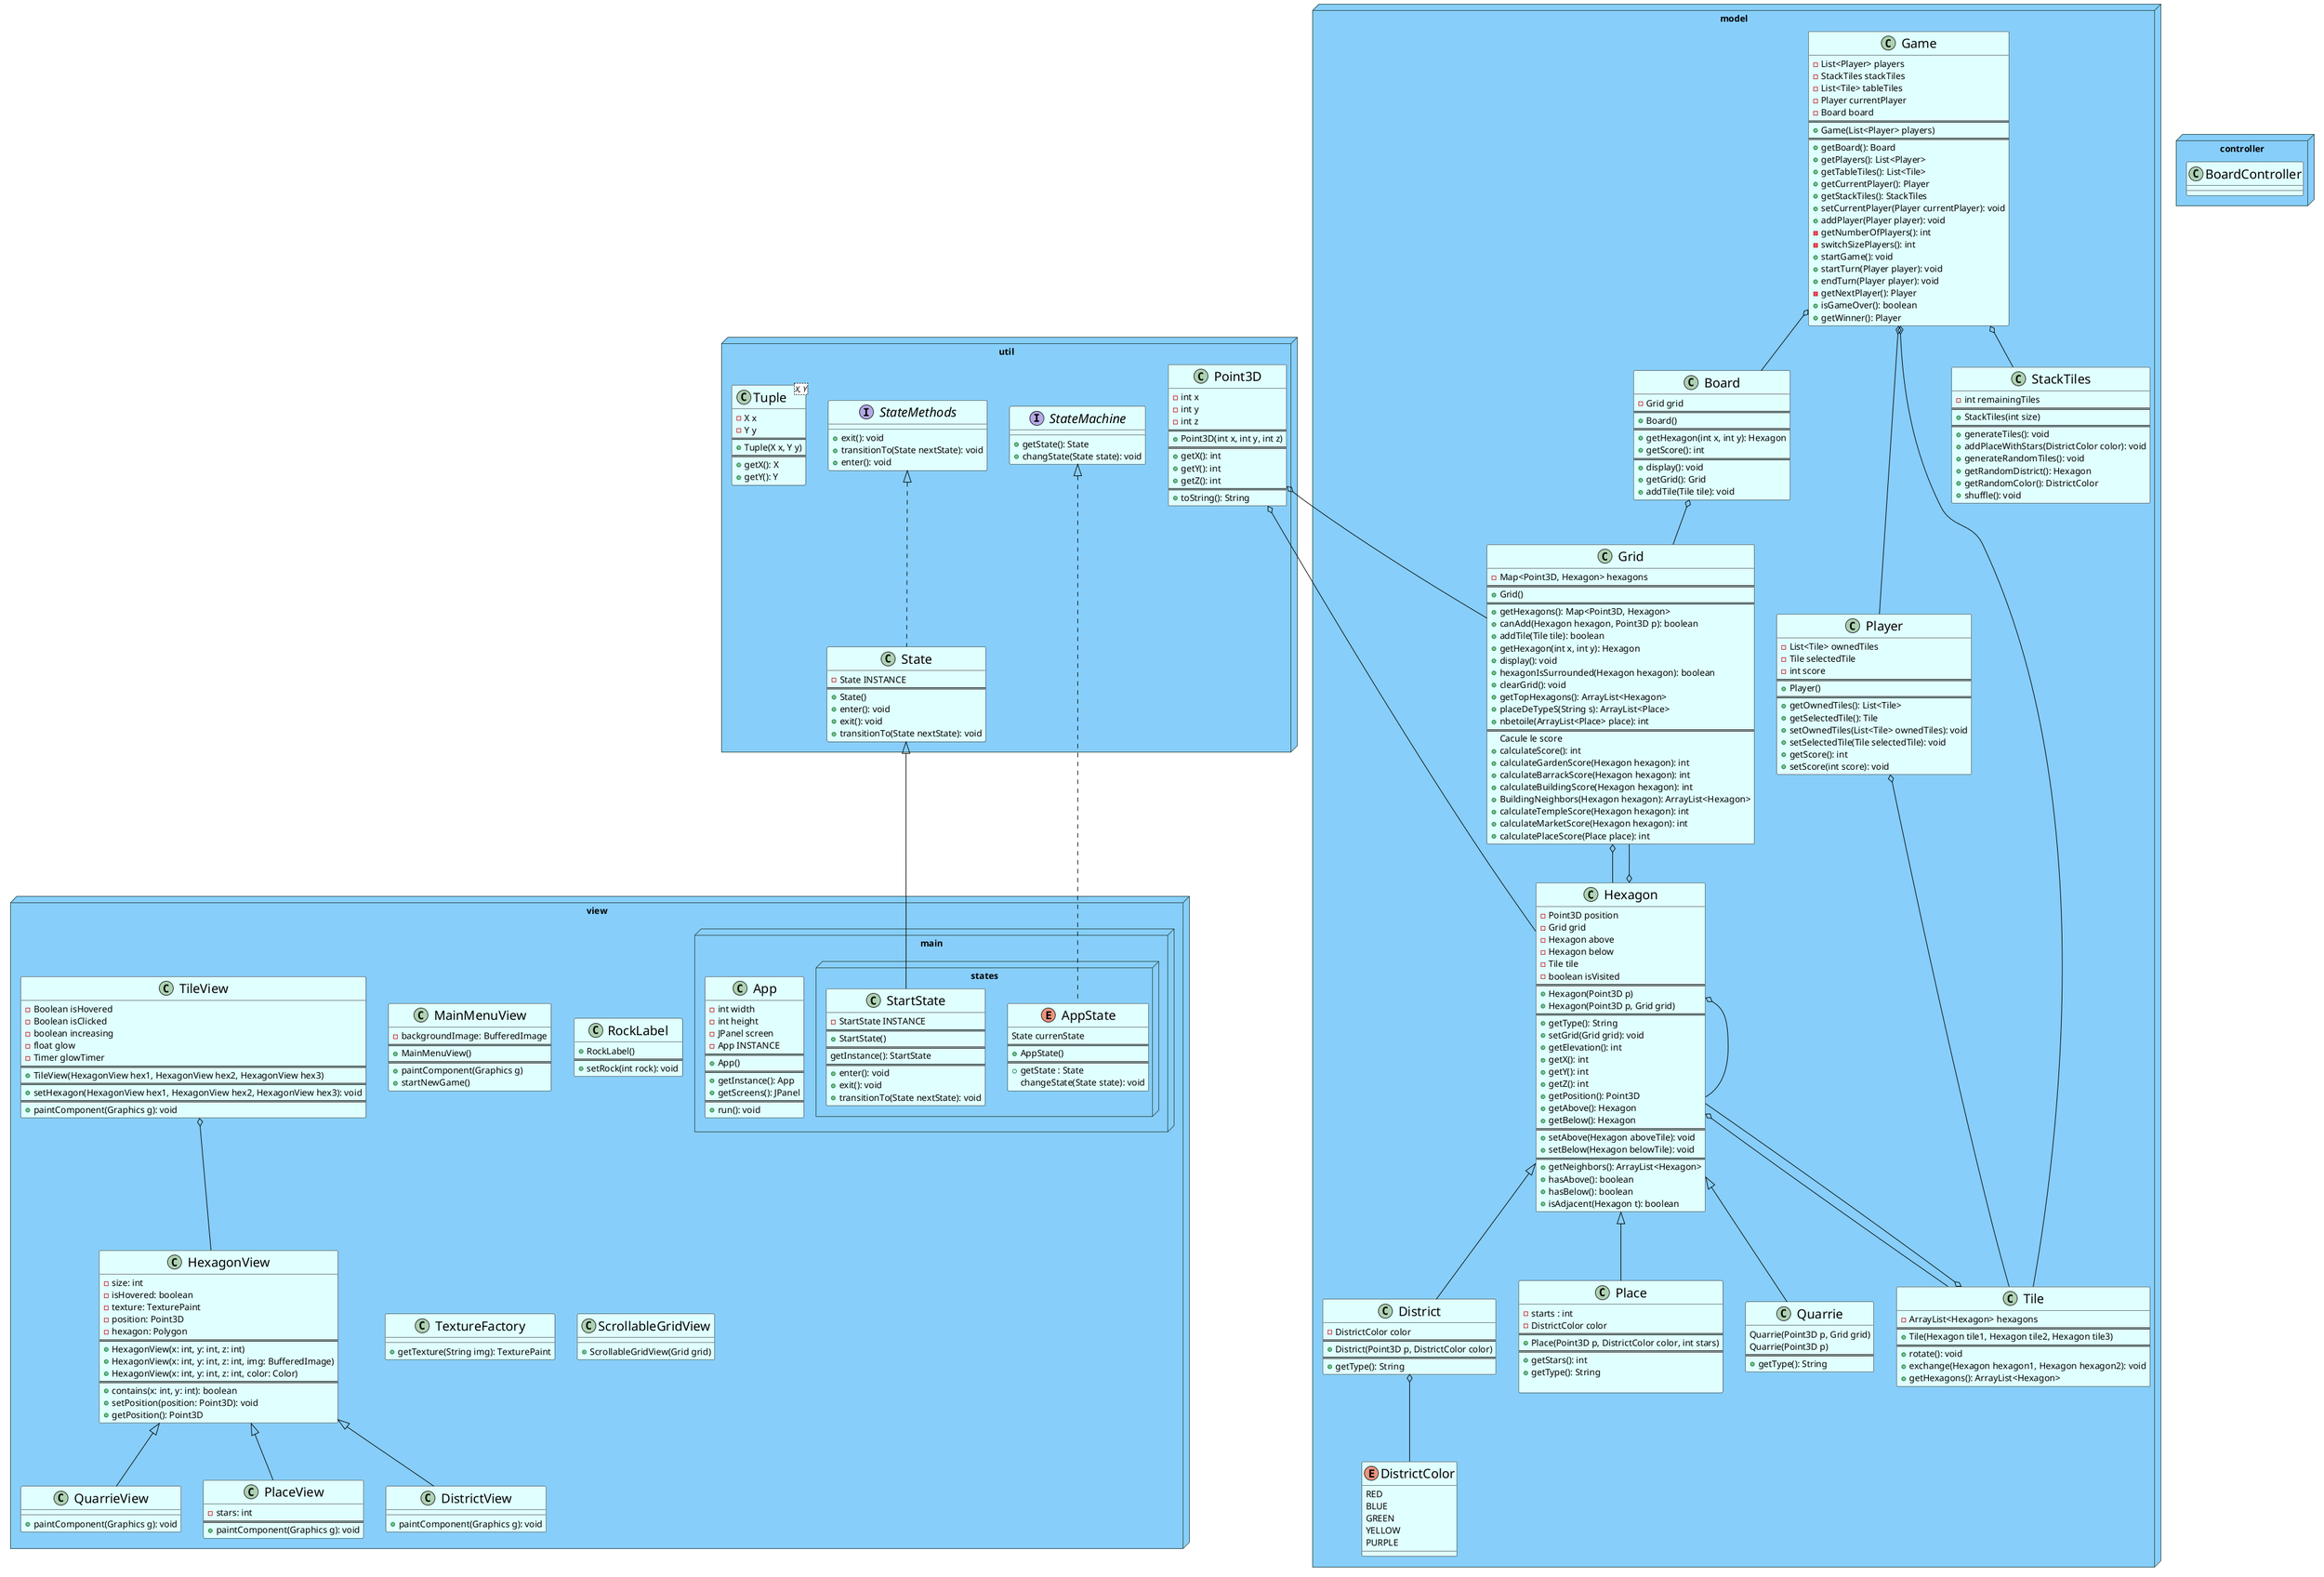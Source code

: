 @startuml

!define TILE_SIZE 20
!define BORDER_SIZE 1

skinparam class {
    BackgroundColor LightCyan
    BorderColor Black
    ArrowColor Black
    FontName Arial
    FontSize 20
}

skinparam stereotypeCBackgroundColor LightGray
skinparam stereotypeCBorderColor Black

skinparam package {
            BackgroundColor LightSkyBlue
            BorderColor DarkSlateGray
            FontColor DarkSlateGray
            ArrowColor DarkSlateGray
            FontName Arial
            FontSize 30
}

package model <<Node>>{

    class Board {
        - Grid grid
        ==
        + Board()
        ==
        + getHexagon(int x, int y): Hexagon
        + getScore(): int
        ==
        + display(): void
        + getGrid(): Grid
        + addTile(Tile tile): void
    }

    class Game {
        - List<Player> players
        - StackTiles stackTiles
        - List<Tile> tableTiles
        - Player currentPlayer
        - Board board
        ==
        + Game(List<Player> players)
        ==
        + getBoard(): Board
        + getPlayers(): List<Player>
        + getTableTiles(): List<Tile>
        + getCurrentPlayer(): Player
        + getStackTiles(): StackTiles
        + setCurrentPlayer(Player currentPlayer): void
        + addPlayer(Player player): void
        - getNumberOfPlayers(): int
        - switchSizePlayers(): int
        + startGame(): void
        + startTurn(Player player): void
        + endTurn(Player player): void
        - getNextPlayer(): Player
        + isGameOver(): boolean
        + getWinner(): Player
    }

    class Player {
        - List<Tile> ownedTiles
        - Tile selectedTile
        - int score
        ==
        + Player()
        ==
        + getOwnedTiles(): List<Tile>
        + getSelectedTile(): Tile
        + setOwnedTiles(List<Tile> ownedTiles): void
        + setSelectedTile(Tile selectedTile): void
        + getScore(): int
        + setScore(int score): void
    }

    class Tile {
        - ArrayList<Hexagon> hexagons
        ==
        + Tile(Hexagon tile1, Hexagon tile2, Hexagon tile3)
        ==
        + rotate(): void
        + exchange(Hexagon hexagon1, Hexagon hexagon2): void
        + getHexagons(): ArrayList<Hexagon>
    }

    class Hexagon {
        - Point3D position
        - Grid grid
        - Hexagon above
        - Hexagon below
        - Tile tile
        - boolean isVisited
        ==
        + Hexagon(Point3D p)
        + Hexagon(Point3D p, Grid grid)
        ==
        + getType(): String
        + setGrid(Grid grid): void
        + getElevation(): int
        + getX(): int
        + getY(): int
        + getZ(): int
        + getPosition(): Point3D
        + getAbove(): Hexagon
        + getBelow(): Hexagon
        ==
        + setAbove(Hexagon aboveTile): void
        + setBelow(Hexagon belowTile): void
        ==
        + getNeighbors(): ArrayList<Hexagon>
        + hasAbove(): boolean
        + hasBelow(): boolean
        + isAdjacent(Hexagon t): boolean
    }

    class Grid {
            - Map<Point3D, Hexagon> hexagons
            ==
            + Grid()
            ==
            + getHexagons(): Map<Point3D, Hexagon>
            + canAdd(Hexagon hexagon, Point3D p): boolean
            + addTile(Tile tile): boolean
            + getHexagon(int x, int y): Hexagon
            + display(): void
            + hexagonIsSurrounded(Hexagon hexagon): boolean
            + clearGrid(): void
            + getTopHexagons(): ArrayList<Hexagon>
            + placeDeTypeS(String s): ArrayList<Place>
            + nbetoile(ArrayList<Place> place): int
            ==
            Cacule le score
            + calculateScore(): int
            + calculateGardenScore(Hexagon hexagon): int
            + calculateBarrackScore(Hexagon hexagon): int
            + calculateBuildingScore(Hexagon hexagon): int
            + BuildingNeighbors(Hexagon hexagon): ArrayList<Hexagon>
            + calculateTempleScore(Hexagon hexagon): int
            + calculateMarketScore(Hexagon hexagon): int
            + calculatePlaceScore(Place place): int
    }

    enum DistrictColor {
        RED
        BLUE
        GREEN
        YELLOW
        PURPLE
    }

    class District extends Hexagon{
        - DistrictColor color
        ==
        + District(Point3D p, DistrictColor color)
        ==
        + getType(): String
    }

    class Place extends Hexagon{
        - starts : int
        - DistrictColor color
        ==
        + Place(Point3D p, DistrictColor color, int stars)
        ==
        + getStars(): int
        + getType(): String

    }

    class Quarrie extends Hexagon{
        Quarrie(Point3D p, Grid grid)
        Quarrie(Point3D p)
        ==
        + getType(): String
    }

    class StackTiles{
        - int remainingTiles
        ==
        + StackTiles(int size)
        ==
        + generateTiles(): void
        + addPlaceWithStars(DistrictColor color): void
        + generateRandomTiles(): void
        + getRandomDistrict(): Hexagon
        + getRandomColor(): DistrictColor
        + shuffle(): void
    }




}

package util <<Node>>{
    class Point3D {
        - int x
        - int y
        - int z
        ==
        + Point3D(int x, int y, int z)
        ==
        + getX(): int
        + getY(): int
        + getZ(): int
        ==
        + toString(): String
    }

    interface StateMethods{
        + exit(): void
        + transitionTo(State nextState): void
        + enter(): void
    }

    interface StateMachine {
        + getState(): State
        + changState(State state): void
    }

    class State implements StateMethods{
        - State INSTANCE
        ==
        + State()
        + enter(): void
        + exit(): void
        + transitionTo(State nextState): void
    }

    class Tuple<X, Y> {
        - X x
        - Y y
        ==
        + Tuple(X x, Y y)
        ==
        + getX(): X
        + getY(): Y
    }

}

package view <<Node>>{

    class MainMenuView{
        - backgroundImage: BufferedImage
        ==
        + MainMenuView()
        ==
        + paintComponent(Graphics g)
        + startNewGame()
    }

    class HexagonView{
        - size: int
        - isHovered: boolean
        - texture: TexturePaint
        - position: Point3D
        - hexagon: Polygon
        ==
        + HexagonView(x: int, y: int, z: int)
        + HexagonView(x: int, y: int, z: int, img: BufferedImage)
        + HexagonView(x: int, y: int, z: int, color: Color)
        ==
        + contains(x: int, y: int): boolean
        + setPosition(position: Point3D): void
        + getPosition(): Point3D
    }

    class QuarrieView extends HexagonView {
        + paintComponent(Graphics g): void
    }

    class PlaceView extends HexagonView{
        - stars: int
        ==
        + paintComponent(Graphics g): void
    }

    class DistrictView extends HexagonView {
        + paintComponent(Graphics g): void
    }

    class TileView{
        - Boolean isHovered
        - Boolean isClicked
        - boolean increasing
        - float glow
        - Timer glowTimer
        ==
        + TileView(HexagonView hex1, HexagonView hex2, HexagonView hex3)
        ==
        + setHexagon(HexagonView hex1, HexagonView hex2, HexagonView hex3): void
        ==
        + paintComponent(Graphics g): void
    }

    class RockLabel{
        + RockLabel()
        ==
        + setRock(int rock): void
    }

    class TextureFactory {
        + getTexture(String img): TexturePaint
    }

    class ScrollableGridView {
        + ScrollableGridView(Grid grid)
    }

}

package view.main.states <<Node>>{
    enum AppState implements util.StateMachine {
        State currenState
        ==
        + AppState()
        ==
        + getState : State
        changeState(State state): void
    }

    class StartState extends util.State {
        - StartState INSTANCE
        ==
        + StartState()
        ==
        getInstance(): StartState
        ==
        + enter(): void
        + exit(): void
        + transitionTo(State nextState): void
    }

}

package view.main <<Node>>{
    class App {
        - int width
        - int height
        - JPanel screen
        - App INSTANCE
        ==
        + App()
        ==
        + getInstance(): App
        + getScreens(): JPanel
        ==
        + run(): void
    }

}

package controller <<Node>>{
    class BoardController {
    }
}

Grid o-- Hexagon
Game o-- Player
Game o-- Board
Game o-- StackTiles
Player o-- Tile
Hexagon o-- Grid
Board o-- Grid
Game o-- Tile
TileView o-- HexagonView

Hexagon o-- Hexagon
Hexagon o-- Tile
Tile o-- Hexagon

District o-- DistrictColor

util.Point3D o-- Hexagon
util.Point3D o-- Grid

@enduml